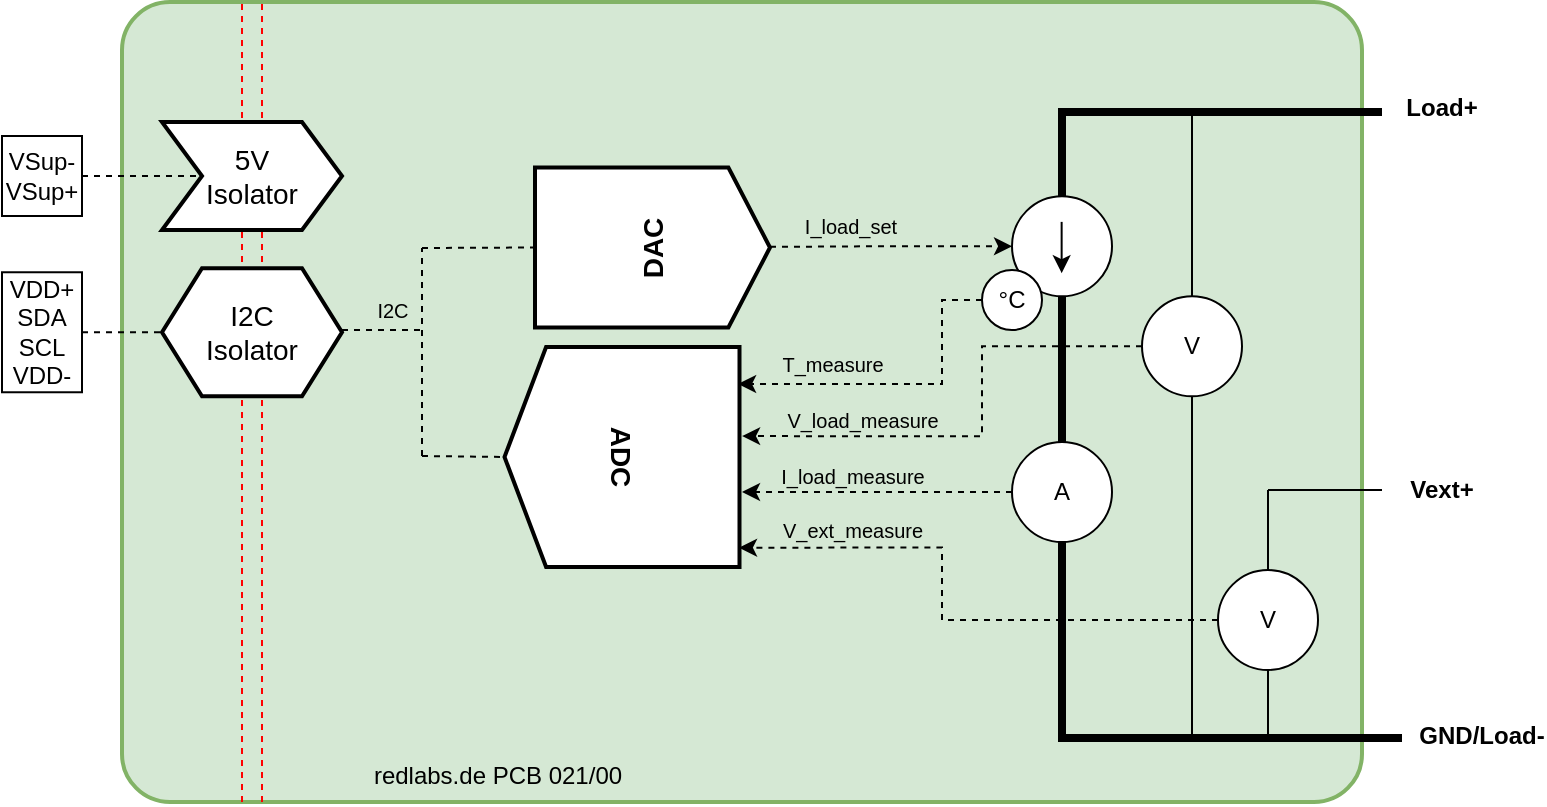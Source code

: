 <mxfile version="20.5.1" type="github" pages="3">
  <diagram name="Blockdiagram" id="_-f0yQZFNdPEs1PO5SKz">
    <mxGraphModel dx="2062" dy="1112" grid="1" gridSize="10" guides="1" tooltips="1" connect="1" arrows="1" fold="1" page="1" pageScale="1" pageWidth="827" pageHeight="583" math="0" shadow="0">
      <root>
        <mxCell id="yH8G7moPOm5d-M-FV63g-0" />
        <mxCell id="yH8G7moPOm5d-M-FV63g-1" parent="yH8G7moPOm5d-M-FV63g-0" />
        <mxCell id="yH8G7moPOm5d-M-FV63g-2" value="" style="rounded=1;whiteSpace=wrap;html=1;strokeWidth=2;fillColor=#d5e8d4;strokeColor=#82b366;arcSize=6;" parent="yH8G7moPOm5d-M-FV63g-1" vertex="1">
          <mxGeometry x="94" y="80" width="620" height="400" as="geometry" />
        </mxCell>
        <mxCell id="yH8G7moPOm5d-M-FV63g-3" value="" style="edgeStyle=orthogonalEdgeStyle;rounded=0;orthogonalLoop=1;jettySize=auto;html=1;entryX=0;entryY=0.5;entryDx=0;entryDy=0;dashed=1;" parent="yH8G7moPOm5d-M-FV63g-1" source="yH8G7moPOm5d-M-FV63g-4" target="yH8G7moPOm5d-M-FV63g-40" edge="1">
          <mxGeometry relative="1" as="geometry">
            <mxPoint x="459.25" y="202.8" as="targetPoint" />
            <Array as="points">
              <mxPoint x="479" y="203" />
            </Array>
          </mxGeometry>
        </mxCell>
        <mxCell id="yH8G7moPOm5d-M-FV63g-4" value="&lt;b style=&quot;font-size: 14px;&quot;&gt;DAC&lt;/b&gt;" style="shape=offPageConnector;whiteSpace=wrap;html=1;rotation=-90;size=0.177;strokeWidth=2;fontSize=14;" parent="yH8G7moPOm5d-M-FV63g-1" vertex="1">
          <mxGeometry x="319.25" y="144" width="80" height="117.5" as="geometry" />
        </mxCell>
        <mxCell id="yH8G7moPOm5d-M-FV63g-5" value="&lt;b style=&quot;font-size: 14px;&quot;&gt;ADC&lt;/b&gt;" style="shape=offPageConnector;whiteSpace=wrap;html=1;rotation=90;size=0.177;strokeWidth=2;fontSize=14;" parent="yH8G7moPOm5d-M-FV63g-1" vertex="1">
          <mxGeometry x="289" y="248.75" width="110" height="117.5" as="geometry" />
        </mxCell>
        <mxCell id="yH8G7moPOm5d-M-FV63g-6" value="" style="edgeStyle=orthogonalEdgeStyle;rounded=0;orthogonalLoop=1;jettySize=auto;html=1;dashed=1;startArrow=none;exitX=0;exitY=0.5;exitDx=0;exitDy=0;" parent="yH8G7moPOm5d-M-FV63g-1" source="yH8G7moPOm5d-M-FV63g-38" edge="1">
          <mxGeometry relative="1" as="geometry">
            <mxPoint x="404" y="325" as="targetPoint" />
            <Array as="points" />
            <mxPoint x="504.0" y="324.5" as="sourcePoint" />
          </mxGeometry>
        </mxCell>
        <mxCell id="yH8G7moPOm5d-M-FV63g-7" value="" style="endArrow=none;html=1;strokeWidth=4;" parent="yH8G7moPOm5d-M-FV63g-1" edge="1">
          <mxGeometry width="50" height="50" relative="1" as="geometry">
            <mxPoint x="734" y="448" as="sourcePoint" />
            <mxPoint x="562" y="448" as="targetPoint" />
          </mxGeometry>
        </mxCell>
        <mxCell id="yH8G7moPOm5d-M-FV63g-8" value="" style="endArrow=none;html=1;entryX=0.5;entryY=1;entryDx=0;entryDy=0;strokeWidth=4;" parent="yH8G7moPOm5d-M-FV63g-1" edge="1">
          <mxGeometry width="50" height="50" relative="1" as="geometry">
            <mxPoint x="724" y="135" as="sourcePoint" />
            <mxPoint x="562" y="135" as="targetPoint" />
          </mxGeometry>
        </mxCell>
        <mxCell id="yH8G7moPOm5d-M-FV63g-9" value="" style="endArrow=none;html=1;strokeWidth=4;" parent="yH8G7moPOm5d-M-FV63g-1" edge="1">
          <mxGeometry width="50" height="50" relative="1" as="geometry">
            <mxPoint x="564" y="448" as="sourcePoint" />
            <mxPoint x="564" y="135" as="targetPoint" />
          </mxGeometry>
        </mxCell>
        <mxCell id="yH8G7moPOm5d-M-FV63g-10" value="" style="group" parent="yH8G7moPOm5d-M-FV63g-1" vertex="1" connectable="0">
          <mxGeometry x="604" y="227.13" width="50" height="50" as="geometry" />
        </mxCell>
        <mxCell id="yH8G7moPOm5d-M-FV63g-11" value="V" style="ellipse;whiteSpace=wrap;html=1;aspect=fixed;" parent="yH8G7moPOm5d-M-FV63g-10" vertex="1">
          <mxGeometry width="50" height="50" as="geometry" />
        </mxCell>
        <mxCell id="yH8G7moPOm5d-M-FV63g-12" value="" style="endArrow=none;html=1;strokeWidth=1;exitX=0.5;exitY=0;exitDx=0;exitDy=0;" parent="yH8G7moPOm5d-M-FV63g-1" source="yH8G7moPOm5d-M-FV63g-11" edge="1">
          <mxGeometry width="50" height="50" relative="1" as="geometry">
            <mxPoint x="624" y="226.75" as="sourcePoint" />
            <mxPoint x="629" y="134" as="targetPoint" />
          </mxGeometry>
        </mxCell>
        <mxCell id="yH8G7moPOm5d-M-FV63g-13" value="" style="endArrow=none;html=1;strokeWidth=1;entryX=0.5;entryY=1;entryDx=0;entryDy=0;" parent="yH8G7moPOm5d-M-FV63g-1" target="yH8G7moPOm5d-M-FV63g-11" edge="1">
          <mxGeometry width="50" height="50" relative="1" as="geometry">
            <mxPoint x="629" y="450" as="sourcePoint" />
            <mxPoint x="584" y="214" as="targetPoint" />
          </mxGeometry>
        </mxCell>
        <mxCell id="yH8G7moPOm5d-M-FV63g-14" value="" style="edgeStyle=orthogonalEdgeStyle;rounded=0;orthogonalLoop=1;jettySize=auto;html=1;strokeWidth=1;dashed=1;entryX=0.405;entryY=-0.011;entryDx=0;entryDy=0;entryPerimeter=0;" parent="yH8G7moPOm5d-M-FV63g-1" source="yH8G7moPOm5d-M-FV63g-11" target="yH8G7moPOm5d-M-FV63g-5" edge="1">
          <mxGeometry relative="1" as="geometry">
            <mxPoint x="404" y="280" as="targetPoint" />
            <Array as="points">
              <mxPoint x="524" y="252" />
              <mxPoint x="524" y="297" />
            </Array>
          </mxGeometry>
        </mxCell>
        <mxCell id="yH8G7moPOm5d-M-FV63g-15" value="" style="edgeStyle=orthogonalEdgeStyle;rounded=0;orthogonalLoop=1;jettySize=auto;html=1;dashed=1;strokeWidth=1;exitX=0;exitY=0.5;exitDx=0;exitDy=0;entryX=0.912;entryY=0.002;entryDx=0;entryDy=0;entryPerimeter=0;" parent="yH8G7moPOm5d-M-FV63g-1" source="yH8G7moPOm5d-M-FV63g-19" target="yH8G7moPOm5d-M-FV63g-5" edge="1">
          <mxGeometry relative="1" as="geometry">
            <mxPoint x="404" y="314" as="targetPoint" />
            <Array as="points">
              <mxPoint x="504" y="389" />
              <mxPoint x="504" y="353" />
            </Array>
          </mxGeometry>
        </mxCell>
        <mxCell id="yH8G7moPOm5d-M-FV63g-16" value="" style="endArrow=none;html=1;strokeWidth=1;" parent="yH8G7moPOm5d-M-FV63g-1" edge="1">
          <mxGeometry width="50" height="50" relative="1" as="geometry">
            <mxPoint x="724" y="324" as="sourcePoint" />
            <mxPoint x="667" y="324" as="targetPoint" />
          </mxGeometry>
        </mxCell>
        <mxCell id="yH8G7moPOm5d-M-FV63g-17" value="" style="group" parent="yH8G7moPOm5d-M-FV63g-1" vertex="1" connectable="0">
          <mxGeometry x="641" y="364" width="50" height="50" as="geometry" />
        </mxCell>
        <mxCell id="yH8G7moPOm5d-M-FV63g-18" value="" style="endArrow=none;html=1;strokeWidth=1;" parent="yH8G7moPOm5d-M-FV63g-17" edge="1">
          <mxGeometry width="50" height="50" relative="1" as="geometry">
            <mxPoint x="26" y="86" as="sourcePoint" />
            <mxPoint x="26" y="-40" as="targetPoint" />
          </mxGeometry>
        </mxCell>
        <mxCell id="yH8G7moPOm5d-M-FV63g-19" value="V" style="ellipse;whiteSpace=wrap;html=1;aspect=fixed;" parent="yH8G7moPOm5d-M-FV63g-17" vertex="1">
          <mxGeometry x="1" width="50" height="50" as="geometry" />
        </mxCell>
        <mxCell id="yH8G7moPOm5d-M-FV63g-20" value="Load+" style="text;html=1;strokeColor=none;fillColor=none;align=center;verticalAlign=middle;whiteSpace=wrap;rounded=0;fontStyle=1" parent="yH8G7moPOm5d-M-FV63g-1" vertex="1">
          <mxGeometry x="734" y="123" width="40" height="20" as="geometry" />
        </mxCell>
        <mxCell id="yH8G7moPOm5d-M-FV63g-21" value="GND/Load-" style="text;html=1;strokeColor=none;fillColor=none;align=center;verticalAlign=middle;whiteSpace=wrap;rounded=0;fontStyle=1" parent="yH8G7moPOm5d-M-FV63g-1" vertex="1">
          <mxGeometry x="754" y="437" width="40" height="20" as="geometry" />
        </mxCell>
        <mxCell id="yH8G7moPOm5d-M-FV63g-22" value="Vext+" style="text;html=1;strokeColor=none;fillColor=none;align=center;verticalAlign=middle;whiteSpace=wrap;rounded=0;fontStyle=1" parent="yH8G7moPOm5d-M-FV63g-1" vertex="1">
          <mxGeometry x="734" y="314" width="40" height="20" as="geometry" />
        </mxCell>
        <mxCell id="yH8G7moPOm5d-M-FV63g-23" value="" style="edgeStyle=orthogonalEdgeStyle;rounded=0;orthogonalLoop=1;jettySize=auto;html=1;strokeWidth=1;dashed=1;exitX=0;exitY=0.5;exitDx=0;exitDy=0;entryX=0.168;entryY=0.006;entryDx=0;entryDy=0;entryPerimeter=0;" parent="yH8G7moPOm5d-M-FV63g-1" source="yH8G7moPOm5d-M-FV63g-43" target="yH8G7moPOm5d-M-FV63g-5" edge="1">
          <mxGeometry relative="1" as="geometry">
            <mxPoint x="339" y="115.91" as="targetPoint" />
            <mxPoint x="539.0" y="93.996" as="sourcePoint" />
            <Array as="points">
              <mxPoint x="504" y="229" />
              <mxPoint x="504" y="271" />
            </Array>
          </mxGeometry>
        </mxCell>
        <mxCell id="yH8G7moPOm5d-M-FV63g-24" value="" style="endArrow=none;dashed=1;html=1;shadow=0;strokeWidth=1;entryX=0.5;entryY=1;entryDx=0;entryDy=0;" parent="yH8G7moPOm5d-M-FV63g-1" target="yH8G7moPOm5d-M-FV63g-5" edge="1">
          <mxGeometry width="50" height="50" relative="1" as="geometry">
            <mxPoint x="244" y="307" as="sourcePoint" />
            <mxPoint x="214" y="264" as="targetPoint" />
          </mxGeometry>
        </mxCell>
        <mxCell id="yH8G7moPOm5d-M-FV63g-25" value="" style="endArrow=none;dashed=1;html=1;shadow=0;strokeWidth=1;entryX=0.5;entryY=0;entryDx=0;entryDy=0;" parent="yH8G7moPOm5d-M-FV63g-1" target="yH8G7moPOm5d-M-FV63g-4" edge="1">
          <mxGeometry width="50" height="50" relative="1" as="geometry">
            <mxPoint x="244" y="203" as="sourcePoint" />
            <mxPoint x="244" y="184" as="targetPoint" />
          </mxGeometry>
        </mxCell>
        <mxCell id="yH8G7moPOm5d-M-FV63g-26" value="" style="endArrow=none;dashed=1;html=1;shadow=0;strokeWidth=1;" parent="yH8G7moPOm5d-M-FV63g-1" edge="1">
          <mxGeometry width="50" height="50" relative="1" as="geometry">
            <mxPoint x="244" y="307" as="sourcePoint" />
            <mxPoint x="244" y="203" as="targetPoint" />
          </mxGeometry>
        </mxCell>
        <mxCell id="yH8G7moPOm5d-M-FV63g-27" value="" style="endArrow=none;dashed=1;html=1;shadow=0;strokeWidth=1;" parent="yH8G7moPOm5d-M-FV63g-1" edge="1">
          <mxGeometry width="50" height="50" relative="1" as="geometry">
            <mxPoint x="204" y="244" as="sourcePoint" />
            <mxPoint x="244" y="244" as="targetPoint" />
          </mxGeometry>
        </mxCell>
        <mxCell id="yH8G7moPOm5d-M-FV63g-28" value="" style="endArrow=none;dashed=1;html=1;shadow=0;strokeColor=#FF0000;strokeWidth=1;" parent="yH8G7moPOm5d-M-FV63g-1" edge="1">
          <mxGeometry width="50" height="50" relative="1" as="geometry">
            <mxPoint x="164" y="480" as="sourcePoint" />
            <mxPoint x="164" y="80" as="targetPoint" />
          </mxGeometry>
        </mxCell>
        <mxCell id="yH8G7moPOm5d-M-FV63g-29" value="&lt;div&gt;VDD+&lt;br&gt;&lt;/div&gt;&lt;div&gt;SDA&lt;/div&gt;&lt;div&gt;SCL&lt;/div&gt;&lt;div&gt;VDD-&lt;br&gt;&lt;/div&gt;" style="text;html=1;fillColor=none;align=center;verticalAlign=middle;whiteSpace=wrap;rounded=0;strokeColor=#000000;" parent="yH8G7moPOm5d-M-FV63g-1" vertex="1">
          <mxGeometry x="34" y="215.13" width="40" height="60" as="geometry" />
        </mxCell>
        <mxCell id="yH8G7moPOm5d-M-FV63g-30" value="&lt;div&gt;VSup-&lt;/div&gt;&lt;div&gt;VSup+&lt;br&gt;&lt;/div&gt;" style="text;html=1;fillColor=none;align=center;verticalAlign=middle;whiteSpace=wrap;rounded=0;strokeColor=#000000;" parent="yH8G7moPOm5d-M-FV63g-1" vertex="1">
          <mxGeometry x="34" y="147" width="40" height="40" as="geometry" />
        </mxCell>
        <mxCell id="yH8G7moPOm5d-M-FV63g-31" value="redlabs.de PCB 021/00" style="text;html=1;strokeColor=none;fillColor=none;align=center;verticalAlign=middle;whiteSpace=wrap;rounded=0;" parent="yH8G7moPOm5d-M-FV63g-1" vertex="1">
          <mxGeometry x="194" y="457" width="176" height="20" as="geometry" />
        </mxCell>
        <mxCell id="yH8G7moPOm5d-M-FV63g-32" value="" style="endArrow=none;dashed=1;html=1;shadow=0;strokeWidth=1;entryX=0;entryY=0.5;entryDx=0;entryDy=0;exitX=1;exitY=0.5;exitDx=0;exitDy=0;" parent="yH8G7moPOm5d-M-FV63g-1" source="yH8G7moPOm5d-M-FV63g-29" target="yH8G7moPOm5d-M-FV63g-35" edge="1">
          <mxGeometry width="50" height="50" relative="1" as="geometry">
            <mxPoint x="24" y="370" as="sourcePoint" />
            <mxPoint x="74" y="320" as="targetPoint" />
          </mxGeometry>
        </mxCell>
        <mxCell id="yH8G7moPOm5d-M-FV63g-33" value="" style="endArrow=none;dashed=1;html=1;shadow=0;strokeColor=#000000;strokeWidth=1;fontColor=#000000;entryX=0;entryY=0.5;entryDx=0;entryDy=0;exitX=1;exitY=0.5;exitDx=0;exitDy=0;" parent="yH8G7moPOm5d-M-FV63g-1" source="yH8G7moPOm5d-M-FV63g-30" target="yH8G7moPOm5d-M-FV63g-36" edge="1">
          <mxGeometry width="50" height="50" relative="1" as="geometry">
            <mxPoint x="24" y="390" as="sourcePoint" />
            <mxPoint x="74" y="340" as="targetPoint" />
          </mxGeometry>
        </mxCell>
        <mxCell id="yH8G7moPOm5d-M-FV63g-34" value="" style="endArrow=none;dashed=1;html=1;shadow=0;strokeColor=#FF0000;strokeWidth=1;" parent="yH8G7moPOm5d-M-FV63g-1" edge="1">
          <mxGeometry width="50" height="50" relative="1" as="geometry">
            <mxPoint x="154" y="480" as="sourcePoint" />
            <mxPoint x="154" y="80" as="targetPoint" />
          </mxGeometry>
        </mxCell>
        <mxCell id="yH8G7moPOm5d-M-FV63g-35" value="&lt;div style=&quot;font-size: 14px;&quot;&gt;I2C&lt;/div&gt;&lt;div style=&quot;font-size: 14px;&quot;&gt;Isolator&lt;br style=&quot;font-size: 14px;&quot;&gt;&lt;/div&gt;" style="shape=hexagon;perimeter=hexagonPerimeter2;whiteSpace=wrap;html=1;fixedSize=1;strokeWidth=2;size=20;fontSize=14;" parent="yH8G7moPOm5d-M-FV63g-1" vertex="1">
          <mxGeometry x="114" y="213.13" width="90" height="64" as="geometry" />
        </mxCell>
        <mxCell id="yH8G7moPOm5d-M-FV63g-36" value="&lt;div style=&quot;font-size: 14px;&quot;&gt;5V &lt;br style=&quot;font-size: 14px;&quot;&gt;&lt;/div&gt;&lt;div style=&quot;font-size: 14px;&quot;&gt;Isolator&lt;br style=&quot;font-size: 14px;&quot;&gt;&lt;/div&gt;" style="shape=step;perimeter=stepPerimeter;whiteSpace=wrap;html=1;fixedSize=1;strokeWidth=2;size=20;fontSize=14;" parent="yH8G7moPOm5d-M-FV63g-1" vertex="1">
          <mxGeometry x="114" y="140" width="90" height="54" as="geometry" />
        </mxCell>
        <mxCell id="yH8G7moPOm5d-M-FV63g-37" value="" style="group" parent="yH8G7moPOm5d-M-FV63g-1" vertex="1" connectable="0">
          <mxGeometry x="539" y="300" width="50" height="50" as="geometry" />
        </mxCell>
        <mxCell id="yH8G7moPOm5d-M-FV63g-38" value="A" style="ellipse;whiteSpace=wrap;html=1;aspect=fixed;" parent="yH8G7moPOm5d-M-FV63g-37" vertex="1">
          <mxGeometry width="50" height="50" as="geometry" />
        </mxCell>
        <mxCell id="yH8G7moPOm5d-M-FV63g-39" value="" style="group" parent="yH8G7moPOm5d-M-FV63g-1" vertex="1" connectable="0">
          <mxGeometry x="539" y="177.13" width="50" height="66.87" as="geometry" />
        </mxCell>
        <mxCell id="yH8G7moPOm5d-M-FV63g-40" value="" style="ellipse;whiteSpace=wrap;html=1;aspect=fixed;" parent="yH8G7moPOm5d-M-FV63g-39" vertex="1">
          <mxGeometry width="50" height="50" as="geometry" />
        </mxCell>
        <mxCell id="yH8G7moPOm5d-M-FV63g-41" value="" style="endArrow=classic;html=1;" parent="yH8G7moPOm5d-M-FV63g-39" edge="1">
          <mxGeometry width="50" height="50" relative="1" as="geometry">
            <mxPoint x="24.819" y="12.812" as="sourcePoint" />
            <mxPoint x="24.819" y="38.438" as="targetPoint" />
          </mxGeometry>
        </mxCell>
        <mxCell id="yH8G7moPOm5d-M-FV63g-42" value="" style="group" parent="yH8G7moPOm5d-M-FV63g-39" vertex="1" connectable="0">
          <mxGeometry x="-15" y="36.87" width="30" height="30" as="geometry" />
        </mxCell>
        <mxCell id="yH8G7moPOm5d-M-FV63g-43" value="°C" style="ellipse;whiteSpace=wrap;html=1;aspect=fixed;" parent="yH8G7moPOm5d-M-FV63g-42" vertex="1">
          <mxGeometry width="30" height="30" as="geometry" />
        </mxCell>
        <mxCell id="5QPLeQVSMW-5b_KBW8ik-5" value="V_ext_measure" style="text;html=1;align=center;verticalAlign=middle;resizable=0;points=[];autosize=1;strokeColor=none;fillColor=none;fontSize=10;fontColor=default;labelBorderColor=none;labelBackgroundColor=none;" parent="yH8G7moPOm5d-M-FV63g-1" vertex="1">
          <mxGeometry x="414" y="334" width="90" height="20" as="geometry" />
        </mxCell>
        <mxCell id="5QPLeQVSMW-5b_KBW8ik-9" value="I_load_measure" style="text;html=1;align=center;verticalAlign=middle;resizable=0;points=[];autosize=1;strokeColor=none;fillColor=none;fontSize=10;fontColor=default;labelBorderColor=none;labelBackgroundColor=none;" parent="yH8G7moPOm5d-M-FV63g-1" vertex="1">
          <mxGeometry x="414" y="306.5" width="90" height="20" as="geometry" />
        </mxCell>
        <mxCell id="5QPLeQVSMW-5b_KBW8ik-10" value="V_load_measure" style="text;html=1;align=center;verticalAlign=middle;resizable=0;points=[];autosize=1;strokeColor=none;fillColor=none;fontSize=10;fontColor=default;labelBorderColor=none;labelBackgroundColor=none;" parent="yH8G7moPOm5d-M-FV63g-1" vertex="1">
          <mxGeometry x="414" y="279.13" width="100" height="20" as="geometry" />
        </mxCell>
        <mxCell id="5QPLeQVSMW-5b_KBW8ik-11" value="I_load_set" style="text;html=1;align=center;verticalAlign=middle;resizable=0;points=[];autosize=1;strokeColor=none;fillColor=none;fontSize=10;fontColor=default;labelBorderColor=none;labelBackgroundColor=none;" parent="yH8G7moPOm5d-M-FV63g-1" vertex="1">
          <mxGeometry x="428" y="182.13" width="60" height="20" as="geometry" />
        </mxCell>
        <mxCell id="5QPLeQVSMW-5b_KBW8ik-12" value="T_measure" style="text;html=1;align=center;verticalAlign=middle;resizable=0;points=[];autosize=1;strokeColor=none;fillColor=none;fontSize=10;fontColor=default;labelBorderColor=none;labelBackgroundColor=none;" parent="yH8G7moPOm5d-M-FV63g-1" vertex="1">
          <mxGeometry x="414" y="251.13" width="70" height="20" as="geometry" />
        </mxCell>
        <mxCell id="5QPLeQVSMW-5b_KBW8ik-13" value="I2C" style="text;html=1;align=center;verticalAlign=middle;resizable=0;points=[];autosize=1;strokeColor=none;fillColor=none;fontSize=10;fontColor=default;labelBorderColor=none;labelBackgroundColor=none;" parent="yH8G7moPOm5d-M-FV63g-1" vertex="1">
          <mxGeometry x="214" y="224" width="30" height="20" as="geometry" />
        </mxCell>
      </root>
    </mxGraphModel>
  </diagram>
  <diagram name="Example Setup" id="MGrvMn8VCBGlS6CFuTYn">
    <mxGraphModel dx="982" dy="530" grid="1" gridSize="10" guides="1" tooltips="1" connect="1" arrows="1" fold="1" page="1" pageScale="1" pageWidth="827" pageHeight="1169" math="0" shadow="0">
      <root>
        <mxCell id="0KD-DEcIjagFwE_FDfTj-0" />
        <mxCell id="0KD-DEcIjagFwE_FDfTj-1" parent="0KD-DEcIjagFwE_FDfTj-0" />
        <mxCell id="GpzW6qpQ9WNWks8LhcdL-31" value="" style="group" vertex="1" connectable="0" parent="0KD-DEcIjagFwE_FDfTj-1">
          <mxGeometry x="444" y="40" width="164" height="280" as="geometry" />
        </mxCell>
        <mxCell id="GpzW6qpQ9WNWks8LhcdL-0" value="" style="group;aspect=fixed;" vertex="1" connectable="0" parent="GpzW6qpQ9WNWks8LhcdL-31">
          <mxGeometry x="10" width="154" height="280" as="geometry" />
        </mxCell>
        <mxCell id="GpzW6qpQ9WNWks8LhcdL-1" value="" style="rounded=1;whiteSpace=wrap;html=1;strokeWidth=2;fillColor=#d5e8d4;strokeColor=#82b366;arcSize=6;" vertex="1" parent="GpzW6qpQ9WNWks8LhcdL-0">
          <mxGeometry width="147" height="280" as="geometry" />
        </mxCell>
        <mxCell id="GpzW6qpQ9WNWks8LhcdL-2" value="" style="endArrow=none;html=1;strokeWidth=4;" edge="1" parent="GpzW6qpQ9WNWks8LhcdL-0">
          <mxGeometry width="50" height="50" relative="1" as="geometry">
            <mxPoint x="150.5" y="248.5" as="sourcePoint" />
            <mxPoint x="30.1" y="248.5" as="targetPoint" />
          </mxGeometry>
        </mxCell>
        <mxCell id="GpzW6qpQ9WNWks8LhcdL-3" value="" style="endArrow=none;html=1;entryX=0.5;entryY=1;entryDx=0;entryDy=0;strokeWidth=4;" edge="1" parent="GpzW6qpQ9WNWks8LhcdL-0">
          <mxGeometry width="50" height="50" relative="1" as="geometry">
            <mxPoint x="143.5" y="29.4" as="sourcePoint" />
            <mxPoint x="30.1" y="29.4" as="targetPoint" />
          </mxGeometry>
        </mxCell>
        <mxCell id="GpzW6qpQ9WNWks8LhcdL-4" value="" style="endArrow=none;html=1;strokeWidth=4;" edge="1" parent="GpzW6qpQ9WNWks8LhcdL-0">
          <mxGeometry width="50" height="50" relative="1" as="geometry">
            <mxPoint x="31.5" y="248.5" as="sourcePoint" />
            <mxPoint x="31.5" y="29.4" as="targetPoint" />
          </mxGeometry>
        </mxCell>
        <mxCell id="GpzW6qpQ9WNWks8LhcdL-5" value="" style="group" vertex="1" connectable="0" parent="GpzW6qpQ9WNWks8LhcdL-0">
          <mxGeometry x="59.5" y="93.891" width="35" height="35" as="geometry" />
        </mxCell>
        <mxCell id="GpzW6qpQ9WNWks8LhcdL-6" value="V" style="ellipse;whiteSpace=wrap;html=1;aspect=fixed;" vertex="1" parent="GpzW6qpQ9WNWks8LhcdL-5">
          <mxGeometry width="35" height="35" as="geometry" />
        </mxCell>
        <mxCell id="GpzW6qpQ9WNWks8LhcdL-7" value="" style="endArrow=none;html=1;strokeWidth=1;exitX=0.5;exitY=0;exitDx=0;exitDy=0;" edge="1" parent="GpzW6qpQ9WNWks8LhcdL-0" source="GpzW6qpQ9WNWks8LhcdL-6">
          <mxGeometry width="50" height="50" relative="1" as="geometry">
            <mxPoint x="73.5" y="93.625" as="sourcePoint" />
            <mxPoint x="77" y="28.7" as="targetPoint" />
          </mxGeometry>
        </mxCell>
        <mxCell id="GpzW6qpQ9WNWks8LhcdL-8" value="" style="endArrow=none;html=1;strokeWidth=1;entryX=0.5;entryY=1;entryDx=0;entryDy=0;" edge="1" parent="GpzW6qpQ9WNWks8LhcdL-0" target="GpzW6qpQ9WNWks8LhcdL-6">
          <mxGeometry width="50" height="50" relative="1" as="geometry">
            <mxPoint x="77" y="249.9" as="sourcePoint" />
            <mxPoint x="45.5" y="84.7" as="targetPoint" />
          </mxGeometry>
        </mxCell>
        <mxCell id="GpzW6qpQ9WNWks8LhcdL-9" value="" style="endArrow=none;html=1;strokeWidth=1;" edge="1" parent="GpzW6qpQ9WNWks8LhcdL-0">
          <mxGeometry width="50" height="50" relative="1" as="geometry">
            <mxPoint x="143.5" y="161.7" as="sourcePoint" />
            <mxPoint x="103.6" y="161.7" as="targetPoint" />
          </mxGeometry>
        </mxCell>
        <mxCell id="GpzW6qpQ9WNWks8LhcdL-10" value="" style="group" vertex="1" connectable="0" parent="GpzW6qpQ9WNWks8LhcdL-0">
          <mxGeometry x="85.4" y="189.7" width="35" height="35" as="geometry" />
        </mxCell>
        <mxCell id="GpzW6qpQ9WNWks8LhcdL-11" value="" style="endArrow=none;html=1;strokeWidth=1;" edge="1" parent="GpzW6qpQ9WNWks8LhcdL-10">
          <mxGeometry width="50" height="50" relative="1" as="geometry">
            <mxPoint x="18.2" y="60.2" as="sourcePoint" />
            <mxPoint x="18.2" y="-28" as="targetPoint" />
          </mxGeometry>
        </mxCell>
        <mxCell id="GpzW6qpQ9WNWks8LhcdL-12" value="V" style="ellipse;whiteSpace=wrap;html=1;aspect=fixed;" vertex="1" parent="GpzW6qpQ9WNWks8LhcdL-10">
          <mxGeometry x="0.7" width="35" height="35" as="geometry" />
        </mxCell>
        <mxCell id="GpzW6qpQ9WNWks8LhcdL-13" value="Load+" style="text;html=1;strokeColor=none;fillColor=none;align=center;verticalAlign=middle;whiteSpace=wrap;rounded=0;fontStyle=1" vertex="1" parent="GpzW6qpQ9WNWks8LhcdL-0">
          <mxGeometry x="94.5" y="14" width="28" height="14" as="geometry" />
        </mxCell>
        <mxCell id="GpzW6qpQ9WNWks8LhcdL-14" value="Vext+" style="text;html=1;strokeColor=none;fillColor=none;align=center;verticalAlign=middle;whiteSpace=wrap;rounded=0;fontStyle=1" vertex="1" parent="GpzW6qpQ9WNWks8LhcdL-0">
          <mxGeometry x="105" y="144.9" width="28" height="14" as="geometry" />
        </mxCell>
        <mxCell id="GpzW6qpQ9WNWks8LhcdL-15" value="" style="group" vertex="1" connectable="0" parent="GpzW6qpQ9WNWks8LhcdL-0">
          <mxGeometry x="14" y="144.9" width="35" height="35" as="geometry" />
        </mxCell>
        <mxCell id="GpzW6qpQ9WNWks8LhcdL-16" value="A" style="ellipse;whiteSpace=wrap;html=1;aspect=fixed;" vertex="1" parent="GpzW6qpQ9WNWks8LhcdL-15">
          <mxGeometry width="35" height="35" as="geometry" />
        </mxCell>
        <mxCell id="GpzW6qpQ9WNWks8LhcdL-17" value="" style="group" vertex="1" connectable="0" parent="GpzW6qpQ9WNWks8LhcdL-0">
          <mxGeometry x="14" y="58.891" width="35" height="46.809" as="geometry" />
        </mxCell>
        <mxCell id="GpzW6qpQ9WNWks8LhcdL-18" value="" style="ellipse;whiteSpace=wrap;html=1;aspect=fixed;" vertex="1" parent="GpzW6qpQ9WNWks8LhcdL-17">
          <mxGeometry width="35" height="35" as="geometry" />
        </mxCell>
        <mxCell id="GpzW6qpQ9WNWks8LhcdL-19" value="" style="endArrow=classic;html=1;" edge="1" parent="GpzW6qpQ9WNWks8LhcdL-17">
          <mxGeometry width="50" height="50" relative="1" as="geometry">
            <mxPoint x="17.373" y="8.969" as="sourcePoint" />
            <mxPoint x="17.373" y="26.906" as="targetPoint" />
          </mxGeometry>
        </mxCell>
        <mxCell id="GpzW6qpQ9WNWks8LhcdL-20" value="" style="group" vertex="1" connectable="0" parent="GpzW6qpQ9WNWks8LhcdL-17">
          <mxGeometry x="-10.5" y="25.809" width="21" height="21" as="geometry" />
        </mxCell>
        <mxCell id="GpzW6qpQ9WNWks8LhcdL-21" value="°C" style="ellipse;whiteSpace=wrap;html=1;aspect=fixed;" vertex="1" parent="GpzW6qpQ9WNWks8LhcdL-20">
          <mxGeometry width="21" height="21" as="geometry" />
        </mxCell>
        <mxCell id="GpzW6qpQ9WNWks8LhcdL-22" value="GND/Load-" style="text;html=1;strokeColor=none;fillColor=none;align=center;verticalAlign=middle;whiteSpace=wrap;rounded=0;fontStyle=1" vertex="1" parent="GpzW6qpQ9WNWks8LhcdL-0">
          <mxGeometry x="77" y="249.9" width="58.8" height="14" as="geometry" />
        </mxCell>
        <mxCell id="GpzW6qpQ9WNWks8LhcdL-23" value="" style="ellipse;whiteSpace=wrap;html=1;aspect=fixed;labelBackgroundColor=none;labelBorderColor=none;fontSize=10;fontColor=default;" vertex="1" parent="GpzW6qpQ9WNWks8LhcdL-0">
          <mxGeometry x="140" y="22.4" width="14" height="14" as="geometry" />
        </mxCell>
        <mxCell id="GpzW6qpQ9WNWks8LhcdL-24" value="" style="ellipse;whiteSpace=wrap;html=1;aspect=fixed;labelBackgroundColor=none;labelBorderColor=none;fontSize=10;fontColor=default;" vertex="1" parent="GpzW6qpQ9WNWks8LhcdL-0">
          <mxGeometry x="140" y="155.4" width="14" height="14" as="geometry" />
        </mxCell>
        <mxCell id="GpzW6qpQ9WNWks8LhcdL-25" value="" style="ellipse;whiteSpace=wrap;html=1;aspect=fixed;labelBackgroundColor=none;labelBorderColor=none;fontSize=10;fontColor=default;" vertex="1" parent="GpzW6qpQ9WNWks8LhcdL-0">
          <mxGeometry x="140" y="241.5" width="14" height="14" as="geometry" />
        </mxCell>
        <mxCell id="GpzW6qpQ9WNWks8LhcdL-30" value="Power" style="rounded=1;whiteSpace=wrap;html=1;rotation=90;strokeWidth=2;" vertex="1" parent="GpzW6qpQ9WNWks8LhcdL-0">
          <mxGeometry x="-20" y="189.7" width="40" height="20" as="geometry" />
        </mxCell>
        <mxCell id="GpzW6qpQ9WNWks8LhcdL-28" value="I2C" style="rounded=1;whiteSpace=wrap;html=1;rotation=90;" vertex="1" parent="GpzW6qpQ9WNWks8LhcdL-31">
          <mxGeometry x="-10" y="238" width="40" height="20" as="geometry" />
        </mxCell>
        <mxCell id="GpzW6qpQ9WNWks8LhcdL-33" value="" style="edgeStyle=orthogonalEdgeStyle;rounded=0;orthogonalLoop=1;jettySize=auto;html=1;shape=link;" edge="1" parent="0KD-DEcIjagFwE_FDfTj-1" source="GpzW6qpQ9WNWks8LhcdL-32" target="GpzW6qpQ9WNWks8LhcdL-28">
          <mxGeometry relative="1" as="geometry" />
        </mxCell>
        <mxCell id="GpzW6qpQ9WNWks8LhcdL-37" value="5V" style="edgeStyle=orthogonalEdgeStyle;rounded=0;orthogonalLoop=1;jettySize=auto;html=1;exitX=0.5;exitY=0;exitDx=0;exitDy=0;" edge="1" parent="0KD-DEcIjagFwE_FDfTj-1" source="GpzW6qpQ9WNWks8LhcdL-32">
          <mxGeometry relative="1" as="geometry">
            <mxPoint x="444" y="240" as="targetPoint" />
            <Array as="points">
              <mxPoint x="320" y="240" />
              <mxPoint x="444" y="240" />
            </Array>
          </mxGeometry>
        </mxCell>
        <mxCell id="GpzW6qpQ9WNWks8LhcdL-32" value="&lt;div&gt;Arduino&lt;/div&gt;" style="rounded=1;whiteSpace=wrap;html=1;strokeWidth=2;" vertex="1" parent="0KD-DEcIjagFwE_FDfTj-1">
          <mxGeometry x="260" y="258" width="120" height="60" as="geometry" />
        </mxCell>
        <mxCell id="GpzW6qpQ9WNWks8LhcdL-36" value="USB" style="edgeStyle=orthogonalEdgeStyle;rounded=0;orthogonalLoop=1;jettySize=auto;html=1;entryX=0;entryY=0.5;entryDx=0;entryDy=0;" edge="1" parent="0KD-DEcIjagFwE_FDfTj-1" source="GpzW6qpQ9WNWks8LhcdL-35" target="GpzW6qpQ9WNWks8LhcdL-32">
          <mxGeometry relative="1" as="geometry" />
        </mxCell>
        <mxCell id="GpzW6qpQ9WNWks8LhcdL-35" value="PC" style="rounded=1;whiteSpace=wrap;html=1;strokeWidth=2;" vertex="1" parent="0KD-DEcIjagFwE_FDfTj-1">
          <mxGeometry x="160" y="150" width="120" height="60" as="geometry" />
        </mxCell>
        <mxCell id="zyCq74TUE1hO8PxBWSFs-0" value="DigitalLoadExample.ino" style="text;html=1;align=center;verticalAlign=middle;resizable=0;points=[];autosize=1;strokeColor=none;fillColor=none;" vertex="1" parent="0KD-DEcIjagFwE_FDfTj-1">
          <mxGeometry x="245" y="320" width="150" height="30" as="geometry" />
        </mxCell>
        <mxCell id="zyCq74TUE1hO8PxBWSFs-1" value="GUI_CCS.pde" style="text;html=1;align=center;verticalAlign=middle;resizable=0;points=[];autosize=1;strokeColor=none;fillColor=none;" vertex="1" parent="0KD-DEcIjagFwE_FDfTj-1">
          <mxGeometry x="170" y="120" width="100" height="30" as="geometry" />
        </mxCell>
        <mxCell id="zyCq74TUE1hO8PxBWSFs-2" value="5V" style="edgeStyle=orthogonalEdgeStyle;rounded=0;orthogonalLoop=1;jettySize=auto;html=1;exitX=0.5;exitY=0;exitDx=0;exitDy=0;entryX=0.25;entryY=1;entryDx=0;entryDy=0;" edge="1" parent="0KD-DEcIjagFwE_FDfTj-1" source="GpzW6qpQ9WNWks8LhcdL-32" target="GpzW6qpQ9WNWks8LhcdL-28">
          <mxGeometry relative="1" as="geometry">
            <mxPoint x="330" y="268" as="sourcePoint" />
            <mxPoint x="454" y="250" as="targetPoint" />
            <Array as="points">
              <mxPoint x="320" y="250" />
              <mxPoint x="420" y="250" />
              <mxPoint x="420" y="278" />
            </Array>
          </mxGeometry>
        </mxCell>
      </root>
    </mxGraphModel>
  </diagram>
  <diagram id="9EiHdRcxXEjpnODKo5Ov" name="Example Usecases">
    <mxGraphModel dx="2062" dy="1112" grid="1" gridSize="10" guides="1" tooltips="1" connect="1" arrows="1" fold="1" page="1" pageScale="1" pageWidth="827" pageHeight="583" math="0" shadow="0">
      <root>
        <mxCell id="YyO9gKV6ddQqok1F9B_t-0" />
        <mxCell id="YyO9gKV6ddQqok1F9B_t-1" parent="YyO9gKV6ddQqok1F9B_t-0" />
        <mxCell id="y6fYR60qSExYZ0n-iSWP-5" value="" style="group;aspect=fixed;" parent="YyO9gKV6ddQqok1F9B_t-1" vertex="1" connectable="0">
          <mxGeometry x="30" y="30" width="154" height="280" as="geometry" />
        </mxCell>
        <mxCell id="QeEIKB3pVSnRkeWHSPsy-0" value="" style="rounded=1;whiteSpace=wrap;html=1;strokeWidth=2;fillColor=#d5e8d4;strokeColor=#82b366;arcSize=6;" parent="y6fYR60qSExYZ0n-iSWP-5" vertex="1">
          <mxGeometry width="147" height="280" as="geometry" />
        </mxCell>
        <mxCell id="EyYs2X_ZoQi2-bNaJpP3-0" value="" style="endArrow=none;html=1;strokeWidth=4;" parent="y6fYR60qSExYZ0n-iSWP-5" edge="1">
          <mxGeometry width="50" height="50" relative="1" as="geometry">
            <mxPoint x="150.5" y="248.5" as="sourcePoint" />
            <mxPoint x="30.1" y="248.5" as="targetPoint" />
          </mxGeometry>
        </mxCell>
        <mxCell id="EyYs2X_ZoQi2-bNaJpP3-1" value="" style="endArrow=none;html=1;entryX=0.5;entryY=1;entryDx=0;entryDy=0;strokeWidth=4;" parent="y6fYR60qSExYZ0n-iSWP-5" edge="1">
          <mxGeometry width="50" height="50" relative="1" as="geometry">
            <mxPoint x="143.5" y="29.4" as="sourcePoint" />
            <mxPoint x="30.1" y="29.4" as="targetPoint" />
          </mxGeometry>
        </mxCell>
        <mxCell id="EyYs2X_ZoQi2-bNaJpP3-2" value="" style="endArrow=none;html=1;strokeWidth=4;" parent="y6fYR60qSExYZ0n-iSWP-5" edge="1">
          <mxGeometry width="50" height="50" relative="1" as="geometry">
            <mxPoint x="31.5" y="248.5" as="sourcePoint" />
            <mxPoint x="31.5" y="29.4" as="targetPoint" />
          </mxGeometry>
        </mxCell>
        <mxCell id="EyYs2X_ZoQi2-bNaJpP3-3" value="" style="group" parent="y6fYR60qSExYZ0n-iSWP-5" vertex="1" connectable="0">
          <mxGeometry x="59.5" y="93.891" width="35" height="35" as="geometry" />
        </mxCell>
        <mxCell id="EyYs2X_ZoQi2-bNaJpP3-4" value="V" style="ellipse;whiteSpace=wrap;html=1;aspect=fixed;" parent="EyYs2X_ZoQi2-bNaJpP3-3" vertex="1">
          <mxGeometry width="35" height="35" as="geometry" />
        </mxCell>
        <mxCell id="EyYs2X_ZoQi2-bNaJpP3-5" value="" style="endArrow=none;html=1;strokeWidth=1;exitX=0.5;exitY=0;exitDx=0;exitDy=0;" parent="y6fYR60qSExYZ0n-iSWP-5" source="EyYs2X_ZoQi2-bNaJpP3-4" edge="1">
          <mxGeometry width="50" height="50" relative="1" as="geometry">
            <mxPoint x="73.5" y="93.625" as="sourcePoint" />
            <mxPoint x="77" y="28.7" as="targetPoint" />
          </mxGeometry>
        </mxCell>
        <mxCell id="EyYs2X_ZoQi2-bNaJpP3-6" value="" style="endArrow=none;html=1;strokeWidth=1;entryX=0.5;entryY=1;entryDx=0;entryDy=0;" parent="y6fYR60qSExYZ0n-iSWP-5" target="EyYs2X_ZoQi2-bNaJpP3-4" edge="1">
          <mxGeometry width="50" height="50" relative="1" as="geometry">
            <mxPoint x="77" y="249.9" as="sourcePoint" />
            <mxPoint x="45.5" y="84.7" as="targetPoint" />
          </mxGeometry>
        </mxCell>
        <mxCell id="EyYs2X_ZoQi2-bNaJpP3-7" value="" style="endArrow=none;html=1;strokeWidth=1;" parent="y6fYR60qSExYZ0n-iSWP-5" edge="1">
          <mxGeometry width="50" height="50" relative="1" as="geometry">
            <mxPoint x="143.5" y="161.7" as="sourcePoint" />
            <mxPoint x="103.6" y="161.7" as="targetPoint" />
          </mxGeometry>
        </mxCell>
        <mxCell id="EyYs2X_ZoQi2-bNaJpP3-8" value="" style="group" parent="y6fYR60qSExYZ0n-iSWP-5" vertex="1" connectable="0">
          <mxGeometry x="85.4" y="189.7" width="35" height="35" as="geometry" />
        </mxCell>
        <mxCell id="EyYs2X_ZoQi2-bNaJpP3-9" value="" style="endArrow=none;html=1;strokeWidth=1;" parent="EyYs2X_ZoQi2-bNaJpP3-8" edge="1">
          <mxGeometry width="50" height="50" relative="1" as="geometry">
            <mxPoint x="18.2" y="60.2" as="sourcePoint" />
            <mxPoint x="18.2" y="-28" as="targetPoint" />
          </mxGeometry>
        </mxCell>
        <mxCell id="EyYs2X_ZoQi2-bNaJpP3-10" value="V" style="ellipse;whiteSpace=wrap;html=1;aspect=fixed;" parent="EyYs2X_ZoQi2-bNaJpP3-8" vertex="1">
          <mxGeometry x="0.7" width="35" height="35" as="geometry" />
        </mxCell>
        <mxCell id="EyYs2X_ZoQi2-bNaJpP3-11" value="Load+" style="text;html=1;strokeColor=none;fillColor=none;align=center;verticalAlign=middle;whiteSpace=wrap;rounded=0;fontStyle=1" parent="y6fYR60qSExYZ0n-iSWP-5" vertex="1">
          <mxGeometry x="94.5" y="14" width="28" height="14" as="geometry" />
        </mxCell>
        <mxCell id="EyYs2X_ZoQi2-bNaJpP3-12" value="Vext+" style="text;html=1;strokeColor=none;fillColor=none;align=center;verticalAlign=middle;whiteSpace=wrap;rounded=0;fontStyle=1" parent="y6fYR60qSExYZ0n-iSWP-5" vertex="1">
          <mxGeometry x="105" y="144.9" width="28" height="14" as="geometry" />
        </mxCell>
        <mxCell id="EyYs2X_ZoQi2-bNaJpP3-13" value="" style="group" parent="y6fYR60qSExYZ0n-iSWP-5" vertex="1" connectable="0">
          <mxGeometry x="14" y="144.9" width="35" height="35" as="geometry" />
        </mxCell>
        <mxCell id="EyYs2X_ZoQi2-bNaJpP3-14" value="A" style="ellipse;whiteSpace=wrap;html=1;aspect=fixed;" parent="EyYs2X_ZoQi2-bNaJpP3-13" vertex="1">
          <mxGeometry width="35" height="35" as="geometry" />
        </mxCell>
        <mxCell id="EyYs2X_ZoQi2-bNaJpP3-15" value="" style="group" parent="y6fYR60qSExYZ0n-iSWP-5" vertex="1" connectable="0">
          <mxGeometry x="14" y="58.891" width="35" height="46.809" as="geometry" />
        </mxCell>
        <mxCell id="EyYs2X_ZoQi2-bNaJpP3-16" value="" style="ellipse;whiteSpace=wrap;html=1;aspect=fixed;" parent="EyYs2X_ZoQi2-bNaJpP3-15" vertex="1">
          <mxGeometry width="35" height="35" as="geometry" />
        </mxCell>
        <mxCell id="EyYs2X_ZoQi2-bNaJpP3-17" value="" style="endArrow=classic;html=1;" parent="EyYs2X_ZoQi2-bNaJpP3-15" edge="1">
          <mxGeometry width="50" height="50" relative="1" as="geometry">
            <mxPoint x="17.373" y="8.969" as="sourcePoint" />
            <mxPoint x="17.373" y="26.906" as="targetPoint" />
          </mxGeometry>
        </mxCell>
        <mxCell id="EyYs2X_ZoQi2-bNaJpP3-18" value="" style="group" parent="EyYs2X_ZoQi2-bNaJpP3-15" vertex="1" connectable="0">
          <mxGeometry x="-10.5" y="25.809" width="21" height="21" as="geometry" />
        </mxCell>
        <mxCell id="EyYs2X_ZoQi2-bNaJpP3-19" value="°C" style="ellipse;whiteSpace=wrap;html=1;aspect=fixed;" parent="EyYs2X_ZoQi2-bNaJpP3-18" vertex="1">
          <mxGeometry width="21" height="21" as="geometry" />
        </mxCell>
        <mxCell id="y6fYR60qSExYZ0n-iSWP-0" value="GND/Load-" style="text;html=1;strokeColor=none;fillColor=none;align=center;verticalAlign=middle;whiteSpace=wrap;rounded=0;fontStyle=1" parent="y6fYR60qSExYZ0n-iSWP-5" vertex="1">
          <mxGeometry x="77" y="249.9" width="58.8" height="14" as="geometry" />
        </mxCell>
        <mxCell id="y6fYR60qSExYZ0n-iSWP-1" value="" style="ellipse;whiteSpace=wrap;html=1;aspect=fixed;labelBackgroundColor=none;labelBorderColor=none;fontSize=10;fontColor=default;" parent="y6fYR60qSExYZ0n-iSWP-5" vertex="1">
          <mxGeometry x="140" y="22.4" width="14" height="14" as="geometry" />
        </mxCell>
        <mxCell id="y6fYR60qSExYZ0n-iSWP-2" value="" style="ellipse;whiteSpace=wrap;html=1;aspect=fixed;labelBackgroundColor=none;labelBorderColor=none;fontSize=10;fontColor=default;" parent="y6fYR60qSExYZ0n-iSWP-5" vertex="1">
          <mxGeometry x="140" y="155.4" width="14" height="14" as="geometry" />
        </mxCell>
        <mxCell id="y6fYR60qSExYZ0n-iSWP-4" value="" style="ellipse;whiteSpace=wrap;html=1;aspect=fixed;labelBackgroundColor=none;labelBorderColor=none;fontSize=10;fontColor=default;" parent="y6fYR60qSExYZ0n-iSWP-5" vertex="1">
          <mxGeometry x="140" y="241.5" width="14" height="14" as="geometry" />
        </mxCell>
        <mxCell id="y6fYR60qSExYZ0n-iSWP-9" style="edgeStyle=orthogonalEdgeStyle;rounded=0;orthogonalLoop=1;jettySize=auto;html=1;entryX=1;entryY=0.5;entryDx=0;entryDy=0;fontSize=10;fontColor=default;exitX=0.5;exitY=1;exitDx=0;exitDy=0;" parent="YyO9gKV6ddQqok1F9B_t-1" source="y6fYR60qSExYZ0n-iSWP-8" target="y6fYR60qSExYZ0n-iSWP-4" edge="1">
          <mxGeometry relative="1" as="geometry" />
        </mxCell>
        <mxCell id="y6fYR60qSExYZ0n-iSWP-10" style="edgeStyle=orthogonalEdgeStyle;rounded=0;orthogonalLoop=1;jettySize=auto;html=1;entryX=1;entryY=0.5;entryDx=0;entryDy=0;fontSize=10;fontColor=default;exitX=0.5;exitY=0;exitDx=0;exitDy=0;" parent="YyO9gKV6ddQqok1F9B_t-1" source="y6fYR60qSExYZ0n-iSWP-8" target="y6fYR60qSExYZ0n-iSWP-1" edge="1">
          <mxGeometry relative="1" as="geometry" />
        </mxCell>
        <mxCell id="y6fYR60qSExYZ0n-iSWP-8" value="" style="image;html=1;image=img/lib/clip_art/general/Battery_75_128x128.png;labelBackgroundColor=none;labelBorderColor=none;fontSize=10;fontColor=default;" parent="YyO9gKV6ddQqok1F9B_t-1" vertex="1">
          <mxGeometry x="200" y="120" width="80" height="80" as="geometry" />
        </mxCell>
        <mxCell id="y6fYR60qSExYZ0n-iSWP-11" value="" style="group;aspect=fixed;" parent="YyO9gKV6ddQqok1F9B_t-1" vertex="1" connectable="0">
          <mxGeometry x="336.5" y="130" width="154" height="280" as="geometry" />
        </mxCell>
        <mxCell id="y6fYR60qSExYZ0n-iSWP-12" value="" style="rounded=1;whiteSpace=wrap;html=1;strokeWidth=2;fillColor=#d5e8d4;strokeColor=#82b366;arcSize=6;" parent="y6fYR60qSExYZ0n-iSWP-11" vertex="1">
          <mxGeometry width="147" height="280" as="geometry" />
        </mxCell>
        <mxCell id="y6fYR60qSExYZ0n-iSWP-13" value="" style="endArrow=none;html=1;strokeWidth=4;" parent="y6fYR60qSExYZ0n-iSWP-11" edge="1">
          <mxGeometry width="50" height="50" relative="1" as="geometry">
            <mxPoint x="150.5" y="248.5" as="sourcePoint" />
            <mxPoint x="30.1" y="248.5" as="targetPoint" />
          </mxGeometry>
        </mxCell>
        <mxCell id="y6fYR60qSExYZ0n-iSWP-14" value="" style="endArrow=none;html=1;entryX=0.5;entryY=1;entryDx=0;entryDy=0;strokeWidth=4;" parent="y6fYR60qSExYZ0n-iSWP-11" edge="1">
          <mxGeometry width="50" height="50" relative="1" as="geometry">
            <mxPoint x="143.5" y="29.4" as="sourcePoint" />
            <mxPoint x="30.1" y="29.4" as="targetPoint" />
          </mxGeometry>
        </mxCell>
        <mxCell id="y6fYR60qSExYZ0n-iSWP-15" value="" style="endArrow=none;html=1;strokeWidth=4;" parent="y6fYR60qSExYZ0n-iSWP-11" edge="1">
          <mxGeometry width="50" height="50" relative="1" as="geometry">
            <mxPoint x="31.5" y="248.5" as="sourcePoint" />
            <mxPoint x="31.5" y="29.4" as="targetPoint" />
          </mxGeometry>
        </mxCell>
        <mxCell id="y6fYR60qSExYZ0n-iSWP-16" value="" style="group" parent="y6fYR60qSExYZ0n-iSWP-11" vertex="1" connectable="0">
          <mxGeometry x="59.5" y="93.891" width="35" height="35" as="geometry" />
        </mxCell>
        <mxCell id="y6fYR60qSExYZ0n-iSWP-17" value="V" style="ellipse;whiteSpace=wrap;html=1;aspect=fixed;" parent="y6fYR60qSExYZ0n-iSWP-16" vertex="1">
          <mxGeometry width="35" height="35" as="geometry" />
        </mxCell>
        <mxCell id="y6fYR60qSExYZ0n-iSWP-18" value="" style="endArrow=none;html=1;strokeWidth=1;exitX=0.5;exitY=0;exitDx=0;exitDy=0;" parent="y6fYR60qSExYZ0n-iSWP-11" source="y6fYR60qSExYZ0n-iSWP-17" edge="1">
          <mxGeometry width="50" height="50" relative="1" as="geometry">
            <mxPoint x="73.5" y="93.625" as="sourcePoint" />
            <mxPoint x="77" y="28.7" as="targetPoint" />
          </mxGeometry>
        </mxCell>
        <mxCell id="y6fYR60qSExYZ0n-iSWP-19" value="" style="endArrow=none;html=1;strokeWidth=1;entryX=0.5;entryY=1;entryDx=0;entryDy=0;" parent="y6fYR60qSExYZ0n-iSWP-11" target="y6fYR60qSExYZ0n-iSWP-17" edge="1">
          <mxGeometry width="50" height="50" relative="1" as="geometry">
            <mxPoint x="77" y="249.9" as="sourcePoint" />
            <mxPoint x="45.5" y="84.7" as="targetPoint" />
          </mxGeometry>
        </mxCell>
        <mxCell id="y6fYR60qSExYZ0n-iSWP-20" value="" style="endArrow=none;html=1;strokeWidth=1;" parent="y6fYR60qSExYZ0n-iSWP-11" edge="1">
          <mxGeometry width="50" height="50" relative="1" as="geometry">
            <mxPoint x="143.5" y="161.7" as="sourcePoint" />
            <mxPoint x="103.6" y="161.7" as="targetPoint" />
          </mxGeometry>
        </mxCell>
        <mxCell id="y6fYR60qSExYZ0n-iSWP-21" value="" style="group" parent="y6fYR60qSExYZ0n-iSWP-11" vertex="1" connectable="0">
          <mxGeometry x="85.4" y="189.7" width="35" height="35" as="geometry" />
        </mxCell>
        <mxCell id="y6fYR60qSExYZ0n-iSWP-22" value="" style="endArrow=none;html=1;strokeWidth=1;" parent="y6fYR60qSExYZ0n-iSWP-21" edge="1">
          <mxGeometry width="50" height="50" relative="1" as="geometry">
            <mxPoint x="18.2" y="60.2" as="sourcePoint" />
            <mxPoint x="18.2" y="-28" as="targetPoint" />
          </mxGeometry>
        </mxCell>
        <mxCell id="y6fYR60qSExYZ0n-iSWP-23" value="V" style="ellipse;whiteSpace=wrap;html=1;aspect=fixed;" parent="y6fYR60qSExYZ0n-iSWP-21" vertex="1">
          <mxGeometry x="0.7" width="35" height="35" as="geometry" />
        </mxCell>
        <mxCell id="y6fYR60qSExYZ0n-iSWP-24" value="Load+" style="text;html=1;strokeColor=none;fillColor=none;align=center;verticalAlign=middle;whiteSpace=wrap;rounded=0;fontStyle=1" parent="y6fYR60qSExYZ0n-iSWP-11" vertex="1">
          <mxGeometry x="94.5" y="14" width="28" height="14" as="geometry" />
        </mxCell>
        <mxCell id="y6fYR60qSExYZ0n-iSWP-25" value="Vext+" style="text;html=1;strokeColor=none;fillColor=none;align=center;verticalAlign=middle;whiteSpace=wrap;rounded=0;fontStyle=1" parent="y6fYR60qSExYZ0n-iSWP-11" vertex="1">
          <mxGeometry x="105" y="144.9" width="28" height="14" as="geometry" />
        </mxCell>
        <mxCell id="y6fYR60qSExYZ0n-iSWP-26" value="" style="group" parent="y6fYR60qSExYZ0n-iSWP-11" vertex="1" connectable="0">
          <mxGeometry x="14" y="144.9" width="35" height="35" as="geometry" />
        </mxCell>
        <mxCell id="y6fYR60qSExYZ0n-iSWP-27" value="A" style="ellipse;whiteSpace=wrap;html=1;aspect=fixed;" parent="y6fYR60qSExYZ0n-iSWP-26" vertex="1">
          <mxGeometry width="35" height="35" as="geometry" />
        </mxCell>
        <mxCell id="y6fYR60qSExYZ0n-iSWP-28" value="" style="group" parent="y6fYR60qSExYZ0n-iSWP-11" vertex="1" connectable="0">
          <mxGeometry x="14" y="58.891" width="35" height="46.809" as="geometry" />
        </mxCell>
        <mxCell id="y6fYR60qSExYZ0n-iSWP-29" value="" style="ellipse;whiteSpace=wrap;html=1;aspect=fixed;" parent="y6fYR60qSExYZ0n-iSWP-28" vertex="1">
          <mxGeometry width="35" height="35" as="geometry" />
        </mxCell>
        <mxCell id="y6fYR60qSExYZ0n-iSWP-30" value="" style="endArrow=classic;html=1;" parent="y6fYR60qSExYZ0n-iSWP-28" edge="1">
          <mxGeometry width="50" height="50" relative="1" as="geometry">
            <mxPoint x="17.373" y="8.969" as="sourcePoint" />
            <mxPoint x="17.373" y="26.906" as="targetPoint" />
          </mxGeometry>
        </mxCell>
        <mxCell id="y6fYR60qSExYZ0n-iSWP-31" value="" style="group" parent="y6fYR60qSExYZ0n-iSWP-28" vertex="1" connectable="0">
          <mxGeometry x="-10.5" y="25.809" width="21" height="21" as="geometry" />
        </mxCell>
        <mxCell id="y6fYR60qSExYZ0n-iSWP-32" value="°C" style="ellipse;whiteSpace=wrap;html=1;aspect=fixed;" parent="y6fYR60qSExYZ0n-iSWP-31" vertex="1">
          <mxGeometry width="21" height="21" as="geometry" />
        </mxCell>
        <mxCell id="y6fYR60qSExYZ0n-iSWP-33" value="GND/Load-" style="text;html=1;strokeColor=none;fillColor=none;align=center;verticalAlign=middle;whiteSpace=wrap;rounded=0;fontStyle=1" parent="y6fYR60qSExYZ0n-iSWP-11" vertex="1">
          <mxGeometry x="77" y="249.9" width="58.8" height="14" as="geometry" />
        </mxCell>
        <mxCell id="y6fYR60qSExYZ0n-iSWP-34" value="" style="ellipse;whiteSpace=wrap;html=1;aspect=fixed;labelBackgroundColor=none;labelBorderColor=none;fontSize=10;fontColor=default;" parent="y6fYR60qSExYZ0n-iSWP-11" vertex="1">
          <mxGeometry x="140" y="22.4" width="14" height="14" as="geometry" />
        </mxCell>
        <mxCell id="y6fYR60qSExYZ0n-iSWP-35" value="" style="ellipse;whiteSpace=wrap;html=1;aspect=fixed;labelBackgroundColor=none;labelBorderColor=none;fontSize=10;fontColor=default;" parent="y6fYR60qSExYZ0n-iSWP-11" vertex="1">
          <mxGeometry x="140" y="155.4" width="14" height="14" as="geometry" />
        </mxCell>
        <mxCell id="y6fYR60qSExYZ0n-iSWP-36" value="" style="ellipse;whiteSpace=wrap;html=1;aspect=fixed;labelBackgroundColor=none;labelBorderColor=none;fontSize=10;fontColor=default;" parent="y6fYR60qSExYZ0n-iSWP-11" vertex="1">
          <mxGeometry x="140" y="241.5" width="14" height="14" as="geometry" />
        </mxCell>
        <mxCell id="y6fYR60qSExYZ0n-iSWP-40" style="edgeStyle=orthogonalEdgeStyle;rounded=0;orthogonalLoop=1;jettySize=auto;html=1;entryX=1;entryY=0.5;entryDx=0;entryDy=0;fontSize=10;fontColor=default;exitX=0.5;exitY=1;exitDx=0;exitDy=0;" parent="YyO9gKV6ddQqok1F9B_t-1" source="y6fYR60qSExYZ0n-iSWP-37" target="y6fYR60qSExYZ0n-iSWP-34" edge="1">
          <mxGeometry relative="1" as="geometry" />
        </mxCell>
        <mxCell id="y6fYR60qSExYZ0n-iSWP-37" value="" style="image;html=1;image=img/lib/clip_art/general/Battery_75_128x128.png;labelBackgroundColor=none;labelBorderColor=none;fontSize=10;fontColor=default;" parent="YyO9gKV6ddQqok1F9B_t-1" vertex="1">
          <mxGeometry x="550" y="60" width="80" height="80" as="geometry" />
        </mxCell>
        <mxCell id="y6fYR60qSExYZ0n-iSWP-39" style="edgeStyle=orthogonalEdgeStyle;rounded=0;orthogonalLoop=1;jettySize=auto;html=1;entryX=0.5;entryY=0;entryDx=0;entryDy=0;fontSize=10;fontColor=default;exitX=0.58;exitY=0.135;exitDx=0;exitDy=0;exitPerimeter=0;" parent="YyO9gKV6ddQqok1F9B_t-1" source="y6fYR60qSExYZ0n-iSWP-38" target="y6fYR60qSExYZ0n-iSWP-37" edge="1">
          <mxGeometry relative="1" as="geometry">
            <Array as="points">
              <mxPoint x="721" y="40" />
              <mxPoint x="590" y="40" />
            </Array>
          </mxGeometry>
        </mxCell>
        <mxCell id="y6fYR60qSExYZ0n-iSWP-43" style="edgeStyle=orthogonalEdgeStyle;rounded=0;orthogonalLoop=1;jettySize=auto;html=1;entryX=1;entryY=0.5;entryDx=0;entryDy=0;fontSize=10;fontColor=default;exitX=0.58;exitY=0.135;exitDx=0;exitDy=0;exitPerimeter=0;" parent="YyO9gKV6ddQqok1F9B_t-1" source="y6fYR60qSExYZ0n-iSWP-38" target="y6fYR60qSExYZ0n-iSWP-35" edge="1">
          <mxGeometry relative="1" as="geometry">
            <Array as="points">
              <mxPoint x="721" y="70" />
              <mxPoint x="640" y="70" />
              <mxPoint x="640" y="292" />
            </Array>
          </mxGeometry>
        </mxCell>
        <mxCell id="y6fYR60qSExYZ0n-iSWP-38" value="" style="pointerEvents=1;verticalLabelPosition=bottom;shadow=0;dashed=0;align=center;html=1;verticalAlign=top;shape=mxgraph.electrical.signal_sources.dc_source_1;labelBackgroundColor=none;labelBorderColor=none;fontSize=10;fontColor=default;" parent="YyO9gKV6ddQqok1F9B_t-1" vertex="1">
          <mxGeometry x="680" y="120" width="70" height="75" as="geometry" />
        </mxCell>
        <mxCell id="y6fYR60qSExYZ0n-iSWP-41" style="edgeStyle=orthogonalEdgeStyle;rounded=0;orthogonalLoop=1;jettySize=auto;html=1;entryX=0.58;entryY=0.935;entryDx=0;entryDy=0;entryPerimeter=0;fontSize=10;fontColor=default;" parent="YyO9gKV6ddQqok1F9B_t-1" source="y6fYR60qSExYZ0n-iSWP-36" target="y6fYR60qSExYZ0n-iSWP-38" edge="1">
          <mxGeometry relative="1" as="geometry" />
        </mxCell>
      </root>
    </mxGraphModel>
  </diagram>
</mxfile>
